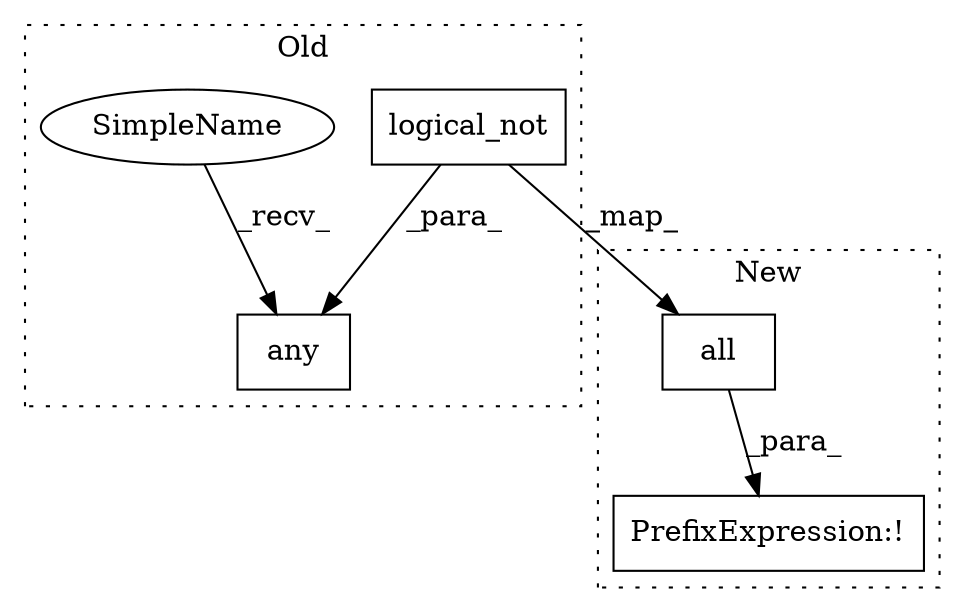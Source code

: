 digraph G {
subgraph cluster0 {
1 [label="logical_not" a="32" s="2589,2628" l="12,1" shape="box"];
4 [label="any" a="32" s="2579,2629" l="4,1" shape="box"];
5 [label="SimpleName" a="42" s="2573" l="5" shape="ellipse"];
label = "Old";
style="dotted";
}
subgraph cluster1 {
2 [label="all" a="32" s="2544,2575" l="4,1" shape="box"];
3 [label="PrefixExpression:!" a="38" s="2537" l="1" shape="box"];
label = "New";
style="dotted";
}
1 -> 2 [label="_map_"];
1 -> 4 [label="_para_"];
2 -> 3 [label="_para_"];
5 -> 4 [label="_recv_"];
}